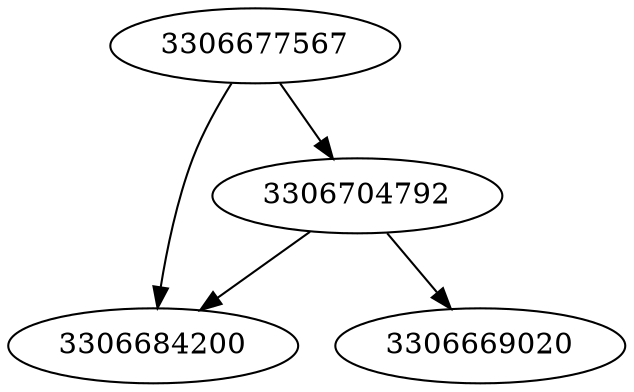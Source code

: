 strict digraph  {
3306684200;
3306669020;
3306704792;
3306677567;
3306704792 -> 3306684200;
3306704792 -> 3306669020;
3306677567 -> 3306704792;
3306677567 -> 3306684200;
}
